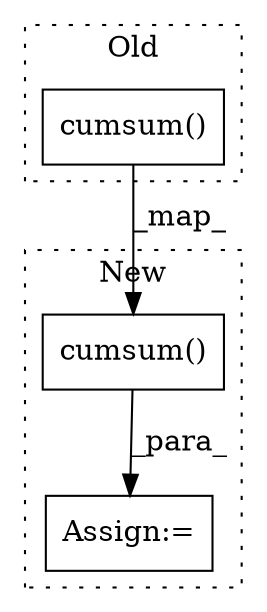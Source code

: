 digraph G {
subgraph cluster0 {
1 [label="cumsum()" a="75" s="1608,1649" l="11,1" shape="box"];
label = "Old";
style="dotted";
}
subgraph cluster1 {
2 [label="cumsum()" a="75" s="1660,1701" l="11,1" shape="box"];
3 [label="Assign:=" a="68" s="1831" l="3" shape="box"];
label = "New";
style="dotted";
}
1 -> 2 [label="_map_"];
2 -> 3 [label="_para_"];
}